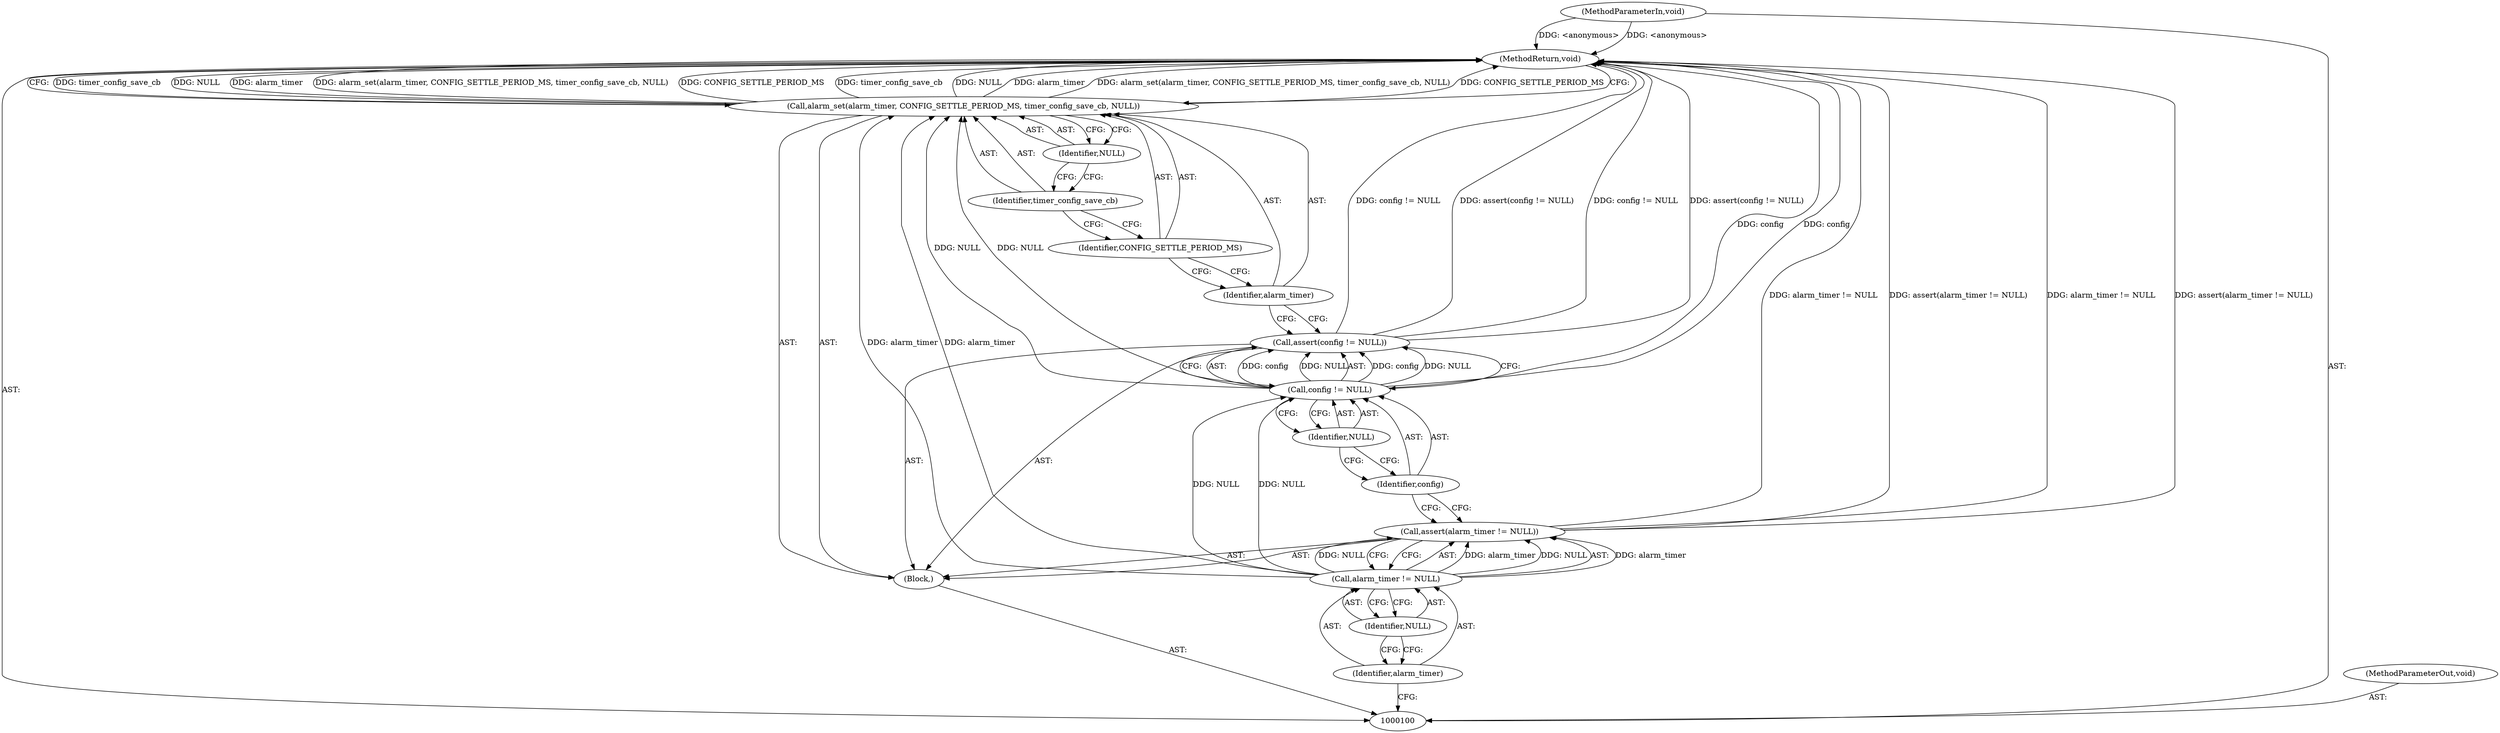 digraph "0_Android_d77f1999ecece56c1cbb333f4ddc26f0b5bac2c5_0" {
"1000116" [label="(MethodReturn,void)"];
"1000101" [label="(MethodParameterIn,void)"];
"1000136" [label="(MethodParameterOut,void)"];
"1000102" [label="(Block,)"];
"1000104" [label="(Call,alarm_timer != NULL)"];
"1000105" [label="(Identifier,alarm_timer)"];
"1000106" [label="(Identifier,NULL)"];
"1000103" [label="(Call,assert(alarm_timer != NULL))"];
"1000108" [label="(Call,config != NULL)"];
"1000109" [label="(Identifier,config)"];
"1000110" [label="(Identifier,NULL)"];
"1000107" [label="(Call,assert(config != NULL))"];
"1000112" [label="(Identifier,alarm_timer)"];
"1000111" [label="(Call,alarm_set(alarm_timer, CONFIG_SETTLE_PERIOD_MS, timer_config_save_cb, NULL))"];
"1000113" [label="(Identifier,CONFIG_SETTLE_PERIOD_MS)"];
"1000114" [label="(Identifier,timer_config_save_cb)"];
"1000115" [label="(Identifier,NULL)"];
"1000116" -> "1000100"  [label="AST: "];
"1000116" -> "1000111"  [label="CFG: "];
"1000107" -> "1000116"  [label="DDG: config != NULL"];
"1000107" -> "1000116"  [label="DDG: assert(config != NULL)"];
"1000103" -> "1000116"  [label="DDG: alarm_timer != NULL"];
"1000103" -> "1000116"  [label="DDG: assert(alarm_timer != NULL)"];
"1000111" -> "1000116"  [label="DDG: timer_config_save_cb"];
"1000111" -> "1000116"  [label="DDG: NULL"];
"1000111" -> "1000116"  [label="DDG: alarm_timer"];
"1000111" -> "1000116"  [label="DDG: alarm_set(alarm_timer, CONFIG_SETTLE_PERIOD_MS, timer_config_save_cb, NULL)"];
"1000111" -> "1000116"  [label="DDG: CONFIG_SETTLE_PERIOD_MS"];
"1000108" -> "1000116"  [label="DDG: config"];
"1000101" -> "1000116"  [label="DDG: <anonymous>"];
"1000101" -> "1000100"  [label="AST: "];
"1000101" -> "1000116"  [label="DDG: <anonymous>"];
"1000136" -> "1000100"  [label="AST: "];
"1000102" -> "1000100"  [label="AST: "];
"1000103" -> "1000102"  [label="AST: "];
"1000107" -> "1000102"  [label="AST: "];
"1000111" -> "1000102"  [label="AST: "];
"1000104" -> "1000103"  [label="AST: "];
"1000104" -> "1000106"  [label="CFG: "];
"1000105" -> "1000104"  [label="AST: "];
"1000106" -> "1000104"  [label="AST: "];
"1000103" -> "1000104"  [label="CFG: "];
"1000104" -> "1000103"  [label="DDG: alarm_timer"];
"1000104" -> "1000103"  [label="DDG: NULL"];
"1000104" -> "1000108"  [label="DDG: NULL"];
"1000104" -> "1000111"  [label="DDG: alarm_timer"];
"1000105" -> "1000104"  [label="AST: "];
"1000105" -> "1000100"  [label="CFG: "];
"1000106" -> "1000105"  [label="CFG: "];
"1000106" -> "1000104"  [label="AST: "];
"1000106" -> "1000105"  [label="CFG: "];
"1000104" -> "1000106"  [label="CFG: "];
"1000103" -> "1000102"  [label="AST: "];
"1000103" -> "1000104"  [label="CFG: "];
"1000104" -> "1000103"  [label="AST: "];
"1000109" -> "1000103"  [label="CFG: "];
"1000103" -> "1000116"  [label="DDG: alarm_timer != NULL"];
"1000103" -> "1000116"  [label="DDG: assert(alarm_timer != NULL)"];
"1000104" -> "1000103"  [label="DDG: alarm_timer"];
"1000104" -> "1000103"  [label="DDG: NULL"];
"1000108" -> "1000107"  [label="AST: "];
"1000108" -> "1000110"  [label="CFG: "];
"1000109" -> "1000108"  [label="AST: "];
"1000110" -> "1000108"  [label="AST: "];
"1000107" -> "1000108"  [label="CFG: "];
"1000108" -> "1000116"  [label="DDG: config"];
"1000108" -> "1000107"  [label="DDG: config"];
"1000108" -> "1000107"  [label="DDG: NULL"];
"1000104" -> "1000108"  [label="DDG: NULL"];
"1000108" -> "1000111"  [label="DDG: NULL"];
"1000109" -> "1000108"  [label="AST: "];
"1000109" -> "1000103"  [label="CFG: "];
"1000110" -> "1000109"  [label="CFG: "];
"1000110" -> "1000108"  [label="AST: "];
"1000110" -> "1000109"  [label="CFG: "];
"1000108" -> "1000110"  [label="CFG: "];
"1000107" -> "1000102"  [label="AST: "];
"1000107" -> "1000108"  [label="CFG: "];
"1000108" -> "1000107"  [label="AST: "];
"1000112" -> "1000107"  [label="CFG: "];
"1000107" -> "1000116"  [label="DDG: config != NULL"];
"1000107" -> "1000116"  [label="DDG: assert(config != NULL)"];
"1000108" -> "1000107"  [label="DDG: config"];
"1000108" -> "1000107"  [label="DDG: NULL"];
"1000112" -> "1000111"  [label="AST: "];
"1000112" -> "1000107"  [label="CFG: "];
"1000113" -> "1000112"  [label="CFG: "];
"1000111" -> "1000102"  [label="AST: "];
"1000111" -> "1000115"  [label="CFG: "];
"1000112" -> "1000111"  [label="AST: "];
"1000113" -> "1000111"  [label="AST: "];
"1000114" -> "1000111"  [label="AST: "];
"1000115" -> "1000111"  [label="AST: "];
"1000116" -> "1000111"  [label="CFG: "];
"1000111" -> "1000116"  [label="DDG: timer_config_save_cb"];
"1000111" -> "1000116"  [label="DDG: NULL"];
"1000111" -> "1000116"  [label="DDG: alarm_timer"];
"1000111" -> "1000116"  [label="DDG: alarm_set(alarm_timer, CONFIG_SETTLE_PERIOD_MS, timer_config_save_cb, NULL)"];
"1000111" -> "1000116"  [label="DDG: CONFIG_SETTLE_PERIOD_MS"];
"1000104" -> "1000111"  [label="DDG: alarm_timer"];
"1000108" -> "1000111"  [label="DDG: NULL"];
"1000113" -> "1000111"  [label="AST: "];
"1000113" -> "1000112"  [label="CFG: "];
"1000114" -> "1000113"  [label="CFG: "];
"1000114" -> "1000111"  [label="AST: "];
"1000114" -> "1000113"  [label="CFG: "];
"1000115" -> "1000114"  [label="CFG: "];
"1000115" -> "1000111"  [label="AST: "];
"1000115" -> "1000114"  [label="CFG: "];
"1000111" -> "1000115"  [label="CFG: "];
}
